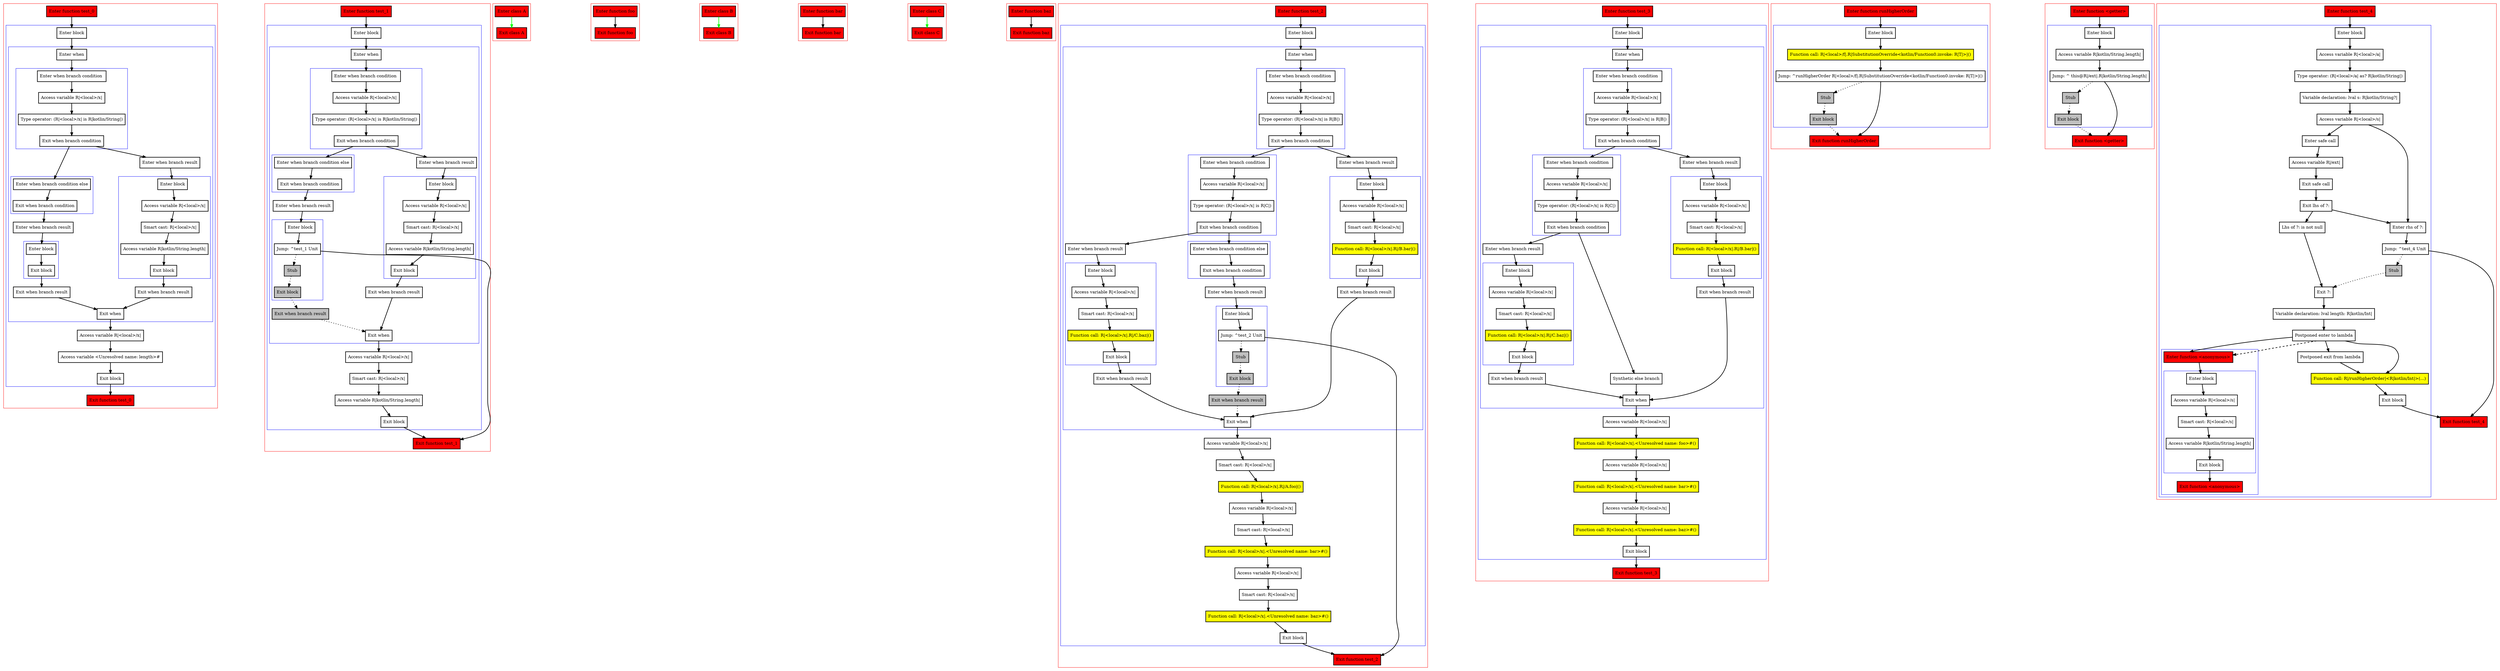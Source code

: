 digraph returns_kt {
    graph [nodesep=3]
    node [shape=box penwidth=2]
    edge [penwidth=2]

    subgraph cluster_0 {
        color=red
        0 [label="Enter function test_0" style="filled" fillcolor=red];
        subgraph cluster_1 {
            color=blue
            1 [label="Enter block"];
            subgraph cluster_2 {
                color=blue
                2 [label="Enter when"];
                subgraph cluster_3 {
                    color=blue
                    3 [label="Enter when branch condition "];
                    4 [label="Access variable R|<local>/x|"];
                    5 [label="Type operator: (R|<local>/x| is R|kotlin/String|)"];
                    6 [label="Exit when branch condition"];
                }
                subgraph cluster_4 {
                    color=blue
                    7 [label="Enter when branch condition else"];
                    8 [label="Exit when branch condition"];
                }
                9 [label="Enter when branch result"];
                subgraph cluster_5 {
                    color=blue
                    10 [label="Enter block"];
                    11 [label="Exit block"];
                }
                12 [label="Exit when branch result"];
                13 [label="Enter when branch result"];
                subgraph cluster_6 {
                    color=blue
                    14 [label="Enter block"];
                    15 [label="Access variable R|<local>/x|"];
                    16 [label="Smart cast: R|<local>/x|"];
                    17 [label="Access variable R|kotlin/String.length|"];
                    18 [label="Exit block"];
                }
                19 [label="Exit when branch result"];
                20 [label="Exit when"];
            }
            21 [label="Access variable R|<local>/x|"];
            22 [label="Access variable <Unresolved name: length>#"];
            23 [label="Exit block"];
        }
        24 [label="Exit function test_0" style="filled" fillcolor=red];
    }
    0 -> {1};
    1 -> {2};
    2 -> {3};
    3 -> {4};
    4 -> {5};
    5 -> {6};
    6 -> {7 13};
    7 -> {8};
    8 -> {9};
    9 -> {10};
    10 -> {11};
    11 -> {12};
    12 -> {20};
    13 -> {14};
    14 -> {15};
    15 -> {16};
    16 -> {17};
    17 -> {18};
    18 -> {19};
    19 -> {20};
    20 -> {21};
    21 -> {22};
    22 -> {23};
    23 -> {24};

    subgraph cluster_7 {
        color=red
        25 [label="Enter function test_1" style="filled" fillcolor=red];
        subgraph cluster_8 {
            color=blue
            26 [label="Enter block"];
            subgraph cluster_9 {
                color=blue
                27 [label="Enter when"];
                subgraph cluster_10 {
                    color=blue
                    28 [label="Enter when branch condition "];
                    29 [label="Access variable R|<local>/x|"];
                    30 [label="Type operator: (R|<local>/x| is R|kotlin/String|)"];
                    31 [label="Exit when branch condition"];
                }
                subgraph cluster_11 {
                    color=blue
                    32 [label="Enter when branch condition else"];
                    33 [label="Exit when branch condition"];
                }
                34 [label="Enter when branch result"];
                subgraph cluster_12 {
                    color=blue
                    35 [label="Enter block"];
                    36 [label="Jump: ^test_1 Unit"];
                    37 [label="Stub" style="filled" fillcolor=gray];
                    38 [label="Exit block" style="filled" fillcolor=gray];
                }
                39 [label="Exit when branch result" style="filled" fillcolor=gray];
                40 [label="Enter when branch result"];
                subgraph cluster_13 {
                    color=blue
                    41 [label="Enter block"];
                    42 [label="Access variable R|<local>/x|"];
                    43 [label="Smart cast: R|<local>/x|"];
                    44 [label="Access variable R|kotlin/String.length|"];
                    45 [label="Exit block"];
                }
                46 [label="Exit when branch result"];
                47 [label="Exit when"];
            }
            48 [label="Access variable R|<local>/x|"];
            49 [label="Smart cast: R|<local>/x|"];
            50 [label="Access variable R|kotlin/String.length|"];
            51 [label="Exit block"];
        }
        52 [label="Exit function test_1" style="filled" fillcolor=red];
    }
    25 -> {26};
    26 -> {27};
    27 -> {28};
    28 -> {29};
    29 -> {30};
    30 -> {31};
    31 -> {32 40};
    32 -> {33};
    33 -> {34};
    34 -> {35};
    35 -> {36};
    36 -> {52};
    36 -> {37} [style=dotted];
    37 -> {38} [style=dotted];
    38 -> {39} [style=dotted];
    39 -> {47} [style=dotted];
    40 -> {41};
    41 -> {42};
    42 -> {43};
    43 -> {44};
    44 -> {45};
    45 -> {46};
    46 -> {47};
    47 -> {48};
    48 -> {49};
    49 -> {50};
    50 -> {51};
    51 -> {52};

    subgraph cluster_14 {
        color=red
        53 [label="Enter class A" style="filled" fillcolor=red];
        54 [label="Exit class A" style="filled" fillcolor=red];
    }
    53 -> {54} [color=green];

    subgraph cluster_15 {
        color=red
        55 [label="Enter function foo" style="filled" fillcolor=red];
        56 [label="Exit function foo" style="filled" fillcolor=red];
    }
    55 -> {56};

    subgraph cluster_16 {
        color=red
        57 [label="Enter class B" style="filled" fillcolor=red];
        58 [label="Exit class B" style="filled" fillcolor=red];
    }
    57 -> {58} [color=green];

    subgraph cluster_17 {
        color=red
        59 [label="Enter function bar" style="filled" fillcolor=red];
        60 [label="Exit function bar" style="filled" fillcolor=red];
    }
    59 -> {60};

    subgraph cluster_18 {
        color=red
        61 [label="Enter class C" style="filled" fillcolor=red];
        62 [label="Exit class C" style="filled" fillcolor=red];
    }
    61 -> {62} [color=green];

    subgraph cluster_19 {
        color=red
        63 [label="Enter function baz" style="filled" fillcolor=red];
        64 [label="Exit function baz" style="filled" fillcolor=red];
    }
    63 -> {64};

    subgraph cluster_20 {
        color=red
        65 [label="Enter function test_2" style="filled" fillcolor=red];
        subgraph cluster_21 {
            color=blue
            66 [label="Enter block"];
            subgraph cluster_22 {
                color=blue
                67 [label="Enter when"];
                subgraph cluster_23 {
                    color=blue
                    68 [label="Enter when branch condition "];
                    69 [label="Access variable R|<local>/x|"];
                    70 [label="Type operator: (R|<local>/x| is R|B|)"];
                    71 [label="Exit when branch condition"];
                }
                subgraph cluster_24 {
                    color=blue
                    72 [label="Enter when branch condition "];
                    73 [label="Access variable R|<local>/x|"];
                    74 [label="Type operator: (R|<local>/x| is R|C|)"];
                    75 [label="Exit when branch condition"];
                }
                subgraph cluster_25 {
                    color=blue
                    76 [label="Enter when branch condition else"];
                    77 [label="Exit when branch condition"];
                }
                78 [label="Enter when branch result"];
                subgraph cluster_26 {
                    color=blue
                    79 [label="Enter block"];
                    80 [label="Jump: ^test_2 Unit"];
                    81 [label="Stub" style="filled" fillcolor=gray];
                    82 [label="Exit block" style="filled" fillcolor=gray];
                }
                83 [label="Exit when branch result" style="filled" fillcolor=gray];
                84 [label="Enter when branch result"];
                subgraph cluster_27 {
                    color=blue
                    85 [label="Enter block"];
                    86 [label="Access variable R|<local>/x|"];
                    87 [label="Smart cast: R|<local>/x|"];
                    88 [label="Function call: R|<local>/x|.R|/C.baz|()" style="filled" fillcolor=yellow];
                    89 [label="Exit block"];
                }
                90 [label="Exit when branch result"];
                91 [label="Enter when branch result"];
                subgraph cluster_28 {
                    color=blue
                    92 [label="Enter block"];
                    93 [label="Access variable R|<local>/x|"];
                    94 [label="Smart cast: R|<local>/x|"];
                    95 [label="Function call: R|<local>/x|.R|/B.bar|()" style="filled" fillcolor=yellow];
                    96 [label="Exit block"];
                }
                97 [label="Exit when branch result"];
                98 [label="Exit when"];
            }
            99 [label="Access variable R|<local>/x|"];
            100 [label="Smart cast: R|<local>/x|"];
            101 [label="Function call: R|<local>/x|.R|/A.foo|()" style="filled" fillcolor=yellow];
            102 [label="Access variable R|<local>/x|"];
            103 [label="Smart cast: R|<local>/x|"];
            104 [label="Function call: R|<local>/x|.<Unresolved name: bar>#()" style="filled" fillcolor=yellow];
            105 [label="Access variable R|<local>/x|"];
            106 [label="Smart cast: R|<local>/x|"];
            107 [label="Function call: R|<local>/x|.<Unresolved name: baz>#()" style="filled" fillcolor=yellow];
            108 [label="Exit block"];
        }
        109 [label="Exit function test_2" style="filled" fillcolor=red];
    }
    65 -> {66};
    66 -> {67};
    67 -> {68};
    68 -> {69};
    69 -> {70};
    70 -> {71};
    71 -> {72 91};
    72 -> {73};
    73 -> {74};
    74 -> {75};
    75 -> {76 84};
    76 -> {77};
    77 -> {78};
    78 -> {79};
    79 -> {80};
    80 -> {109};
    80 -> {81} [style=dotted];
    81 -> {82} [style=dotted];
    82 -> {83} [style=dotted];
    83 -> {98} [style=dotted];
    84 -> {85};
    85 -> {86};
    86 -> {87};
    87 -> {88};
    88 -> {89};
    89 -> {90};
    90 -> {98};
    91 -> {92};
    92 -> {93};
    93 -> {94};
    94 -> {95};
    95 -> {96};
    96 -> {97};
    97 -> {98};
    98 -> {99};
    99 -> {100};
    100 -> {101};
    101 -> {102};
    102 -> {103};
    103 -> {104};
    104 -> {105};
    105 -> {106};
    106 -> {107};
    107 -> {108};
    108 -> {109};

    subgraph cluster_29 {
        color=red
        110 [label="Enter function test_3" style="filled" fillcolor=red];
        subgraph cluster_30 {
            color=blue
            111 [label="Enter block"];
            subgraph cluster_31 {
                color=blue
                112 [label="Enter when"];
                subgraph cluster_32 {
                    color=blue
                    113 [label="Enter when branch condition "];
                    114 [label="Access variable R|<local>/x|"];
                    115 [label="Type operator: (R|<local>/x| is R|B|)"];
                    116 [label="Exit when branch condition"];
                }
                subgraph cluster_33 {
                    color=blue
                    117 [label="Enter when branch condition "];
                    118 [label="Access variable R|<local>/x|"];
                    119 [label="Type operator: (R|<local>/x| is R|C|)"];
                    120 [label="Exit when branch condition"];
                }
                121 [label="Synthetic else branch"];
                122 [label="Enter when branch result"];
                subgraph cluster_34 {
                    color=blue
                    123 [label="Enter block"];
                    124 [label="Access variable R|<local>/x|"];
                    125 [label="Smart cast: R|<local>/x|"];
                    126 [label="Function call: R|<local>/x|.R|/C.baz|()" style="filled" fillcolor=yellow];
                    127 [label="Exit block"];
                }
                128 [label="Exit when branch result"];
                129 [label="Enter when branch result"];
                subgraph cluster_35 {
                    color=blue
                    130 [label="Enter block"];
                    131 [label="Access variable R|<local>/x|"];
                    132 [label="Smart cast: R|<local>/x|"];
                    133 [label="Function call: R|<local>/x|.R|/B.bar|()" style="filled" fillcolor=yellow];
                    134 [label="Exit block"];
                }
                135 [label="Exit when branch result"];
                136 [label="Exit when"];
            }
            137 [label="Access variable R|<local>/x|"];
            138 [label="Function call: R|<local>/x|.<Unresolved name: foo>#()" style="filled" fillcolor=yellow];
            139 [label="Access variable R|<local>/x|"];
            140 [label="Function call: R|<local>/x|.<Unresolved name: bar>#()" style="filled" fillcolor=yellow];
            141 [label="Access variable R|<local>/x|"];
            142 [label="Function call: R|<local>/x|.<Unresolved name: baz>#()" style="filled" fillcolor=yellow];
            143 [label="Exit block"];
        }
        144 [label="Exit function test_3" style="filled" fillcolor=red];
    }
    110 -> {111};
    111 -> {112};
    112 -> {113};
    113 -> {114};
    114 -> {115};
    115 -> {116};
    116 -> {117 129};
    117 -> {118};
    118 -> {119};
    119 -> {120};
    120 -> {121 122};
    121 -> {136};
    122 -> {123};
    123 -> {124};
    124 -> {125};
    125 -> {126};
    126 -> {127};
    127 -> {128};
    128 -> {136};
    129 -> {130};
    130 -> {131};
    131 -> {132};
    132 -> {133};
    133 -> {134};
    134 -> {135};
    135 -> {136};
    136 -> {137};
    137 -> {138};
    138 -> {139};
    139 -> {140};
    140 -> {141};
    141 -> {142};
    142 -> {143};
    143 -> {144};

    subgraph cluster_36 {
        color=red
        145 [label="Enter function runHigherOrder" style="filled" fillcolor=red];
        subgraph cluster_37 {
            color=blue
            146 [label="Enter block"];
            147 [label="Function call: R|<local>/f|.R|SubstitutionOverride<kotlin/Function0.invoke: R|T|>|()" style="filled" fillcolor=yellow];
            148 [label="Jump: ^runHigherOrder R|<local>/f|.R|SubstitutionOverride<kotlin/Function0.invoke: R|T|>|()"];
            149 [label="Stub" style="filled" fillcolor=gray];
            150 [label="Exit block" style="filled" fillcolor=gray];
        }
        151 [label="Exit function runHigherOrder" style="filled" fillcolor=red];
    }
    145 -> {146};
    146 -> {147};
    147 -> {148};
    148 -> {151};
    148 -> {149} [style=dotted];
    149 -> {150} [style=dotted];
    150 -> {151} [style=dotted];

    subgraph cluster_38 {
        color=red
        152 [label="Enter function <getter>" style="filled" fillcolor=red];
        subgraph cluster_39 {
            color=blue
            153 [label="Enter block"];
            154 [label="Access variable R|kotlin/String.length|"];
            155 [label="Jump: ^ this@R|/ext|.R|kotlin/String.length|"];
            156 [label="Stub" style="filled" fillcolor=gray];
            157 [label="Exit block" style="filled" fillcolor=gray];
        }
        158 [label="Exit function <getter>" style="filled" fillcolor=red];
    }
    152 -> {153};
    153 -> {154};
    154 -> {155};
    155 -> {158};
    155 -> {156} [style=dotted];
    156 -> {157} [style=dotted];
    157 -> {158} [style=dotted];

    subgraph cluster_40 {
        color=red
        159 [label="Enter function test_4" style="filled" fillcolor=red];
        subgraph cluster_41 {
            color=blue
            160 [label="Enter block"];
            161 [label="Access variable R|<local>/a|"];
            162 [label="Type operator: (R|<local>/a| as? R|kotlin/String|)"];
            163 [label="Variable declaration: lval s: R|kotlin/String?|"];
            164 [label="Access variable R|<local>/s|"];
            165 [label="Enter safe call"];
            166 [label="Access variable R|/ext|"];
            167 [label="Exit safe call"];
            168 [label="Exit lhs of ?:"];
            169 [label="Enter rhs of ?:"];
            170 [label="Jump: ^test_4 Unit"];
            171 [label="Stub" style="filled" fillcolor=gray];
            172 [label="Lhs of ?: is not null"];
            173 [label="Exit ?:"];
            174 [label="Variable declaration: lval length: R|kotlin/Int|"];
            175 [label="Postponed enter to lambda"];
            subgraph cluster_42 {
                color=blue
                176 [label="Enter function <anonymous>" style="filled" fillcolor=red];
                subgraph cluster_43 {
                    color=blue
                    177 [label="Enter block"];
                    178 [label="Access variable R|<local>/s|"];
                    179 [label="Smart cast: R|<local>/s|"];
                    180 [label="Access variable R|kotlin/String.length|"];
                    181 [label="Exit block"];
                }
                182 [label="Exit function <anonymous>" style="filled" fillcolor=red];
            }
            183 [label="Postponed exit from lambda"];
            184 [label="Function call: R|/runHigherOrder|<R|kotlin/Int|>(...)" style="filled" fillcolor=yellow];
            185 [label="Exit block"];
        }
        186 [label="Exit function test_4" style="filled" fillcolor=red];
    }
    159 -> {160};
    160 -> {161};
    161 -> {162};
    162 -> {163};
    163 -> {164};
    164 -> {165 169};
    165 -> {166};
    166 -> {167};
    167 -> {168};
    168 -> {169 172};
    169 -> {170};
    170 -> {186};
    170 -> {171} [style=dotted];
    171 -> {173} [style=dotted];
    172 -> {173};
    173 -> {174};
    174 -> {175};
    175 -> {176 183 184};
    175 -> {176} [style=dashed];
    176 -> {177};
    177 -> {178};
    178 -> {179};
    179 -> {180};
    180 -> {181};
    181 -> {182};
    183 -> {184};
    184 -> {185};
    185 -> {186};

}
